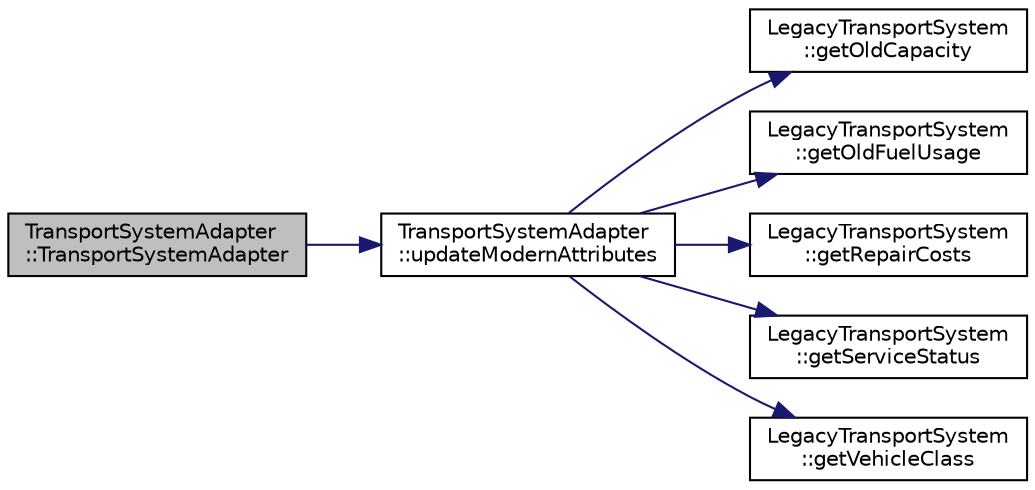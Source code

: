 digraph "TransportSystemAdapter::TransportSystemAdapter"
{
 // LATEX_PDF_SIZE
  edge [fontname="Helvetica",fontsize="10",labelfontname="Helvetica",labelfontsize="10"];
  node [fontname="Helvetica",fontsize="10",shape=record];
  rankdir="LR";
  Node1 [label="TransportSystemAdapter\l::TransportSystemAdapter",height=0.2,width=0.4,color="black", fillcolor="grey75", style="filled", fontcolor="black",tooltip="Construct a new Transport System Adapter."];
  Node1 -> Node2 [color="midnightblue",fontsize="10",style="solid",fontname="Helvetica"];
  Node2 [label="TransportSystemAdapter\l::updateModernAttributes",height=0.2,width=0.4,color="black", fillcolor="white", style="filled",URL="$classTransportSystemAdapter.html#a7f6cde43380d74f7991e5b23d856aa29",tooltip="Updates the modern attributes from the legacy system."];
  Node2 -> Node3 [color="midnightblue",fontsize="10",style="solid",fontname="Helvetica"];
  Node3 [label="LegacyTransportSystem\l::getOldCapacity",height=0.2,width=0.4,color="black", fillcolor="white", style="filled",URL="$classLegacyTransportSystem.html#a93599436ec7af2e1e31672508e694c5d",tooltip="Gets the transport capacity."];
  Node2 -> Node4 [color="midnightblue",fontsize="10",style="solid",fontname="Helvetica"];
  Node4 [label="LegacyTransportSystem\l::getOldFuelUsage",height=0.2,width=0.4,color="black", fillcolor="white", style="filled",URL="$classLegacyTransportSystem.html#a2dc5fa0b0fc848735c6bc6436921f834",tooltip="Gets the fuel usage rate."];
  Node2 -> Node5 [color="midnightblue",fontsize="10",style="solid",fontname="Helvetica"];
  Node5 [label="LegacyTransportSystem\l::getRepairCosts",height=0.2,width=0.4,color="black", fillcolor="white", style="filled",URL="$classLegacyTransportSystem.html#a45af10fe1f7216f376c7ad1f6acf3deb",tooltip="Gets the repair costs."];
  Node2 -> Node6 [color="midnightblue",fontsize="10",style="solid",fontname="Helvetica"];
  Node6 [label="LegacyTransportSystem\l::getServiceStatus",height=0.2,width=0.4,color="black", fillcolor="white", style="filled",URL="$classLegacyTransportSystem.html#aef17476f3b2c873e38fe44cfa0f2744a",tooltip="Gets the service status."];
  Node2 -> Node7 [color="midnightblue",fontsize="10",style="solid",fontname="Helvetica"];
  Node7 [label="LegacyTransportSystem\l::getVehicleClass",height=0.2,width=0.4,color="black", fillcolor="white", style="filled",URL="$classLegacyTransportSystem.html#a826e41a6e56c564fbf99750640275144",tooltip="Gets the vehicle classification."];
}
